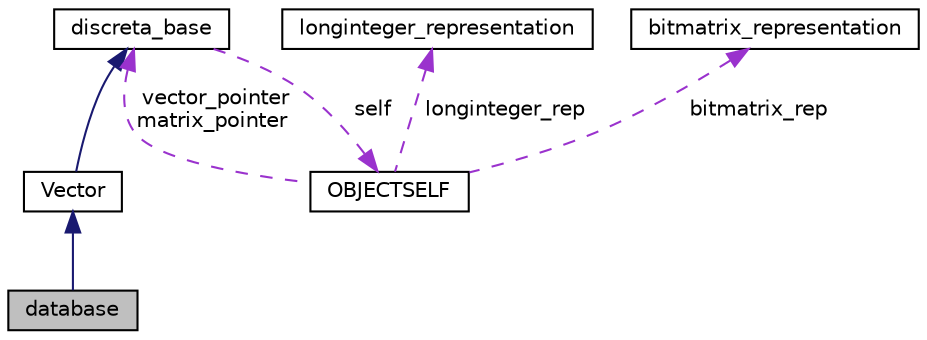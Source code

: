 digraph "database"
{
  edge [fontname="Helvetica",fontsize="10",labelfontname="Helvetica",labelfontsize="10"];
  node [fontname="Helvetica",fontsize="10",shape=record];
  Node3 [label="database",height=0.2,width=0.4,color="black", fillcolor="grey75", style="filled", fontcolor="black"];
  Node4 -> Node3 [dir="back",color="midnightblue",fontsize="10",style="solid",fontname="Helvetica"];
  Node4 [label="Vector",height=0.2,width=0.4,color="black", fillcolor="white", style="filled",URL="$d5/db2/class_vector.html"];
  Node5 -> Node4 [dir="back",color="midnightblue",fontsize="10",style="solid",fontname="Helvetica"];
  Node5 [label="discreta_base",height=0.2,width=0.4,color="black", fillcolor="white", style="filled",URL="$d7/d71/classdiscreta__base.html"];
  Node6 -> Node5 [dir="back",color="darkorchid3",fontsize="10",style="dashed",label=" self" ,fontname="Helvetica"];
  Node6 [label="OBJECTSELF",height=0.2,width=0.4,color="black", fillcolor="white", style="filled",URL="$d0/dd9/union_o_b_j_e_c_t_s_e_l_f.html"];
  Node5 -> Node6 [dir="back",color="darkorchid3",fontsize="10",style="dashed",label=" vector_pointer\nmatrix_pointer" ,fontname="Helvetica"];
  Node7 -> Node6 [dir="back",color="darkorchid3",fontsize="10",style="dashed",label=" longinteger_rep" ,fontname="Helvetica"];
  Node7 [label="longinteger_representation",height=0.2,width=0.4,color="black", fillcolor="white", style="filled",URL="$dd/d35/structlonginteger__representation.html"];
  Node8 -> Node6 [dir="back",color="darkorchid3",fontsize="10",style="dashed",label=" bitmatrix_rep" ,fontname="Helvetica"];
  Node8 [label="bitmatrix_representation",height=0.2,width=0.4,color="black", fillcolor="white", style="filled",URL="$de/da0/structbitmatrix__representation.html"];
}
